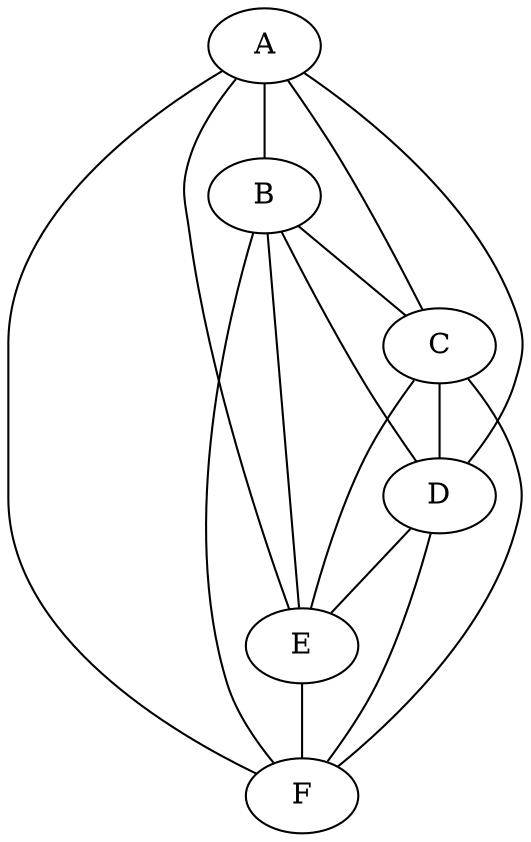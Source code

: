 strict graph "" {
	A -- B;
	A -- C;
	A -- D;
	A -- E;
	A -- F;
	B -- C;
	B -- D;
	B -- E;
	B -- F;
	C -- D;
	C -- E;
	C -- F;
	D -- E;
	D -- F;
	E -- F;
}
